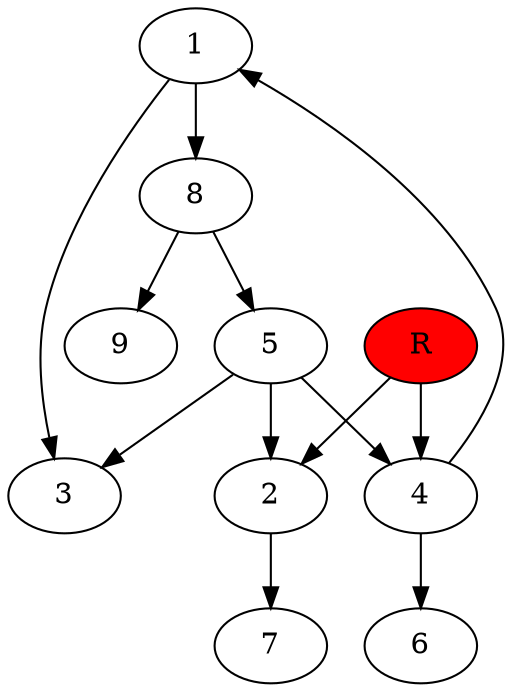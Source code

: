 digraph prb63266 {
	1
	2
	3
	4
	5
	6
	7
	8
	R [fillcolor="#ff0000" style=filled]
	1 -> 3
	1 -> 8
	2 -> 7
	4 -> 1
	4 -> 6
	5 -> 2
	5 -> 3
	5 -> 4
	8 -> 5
	8 -> 9
	R -> 2
	R -> 4
}
